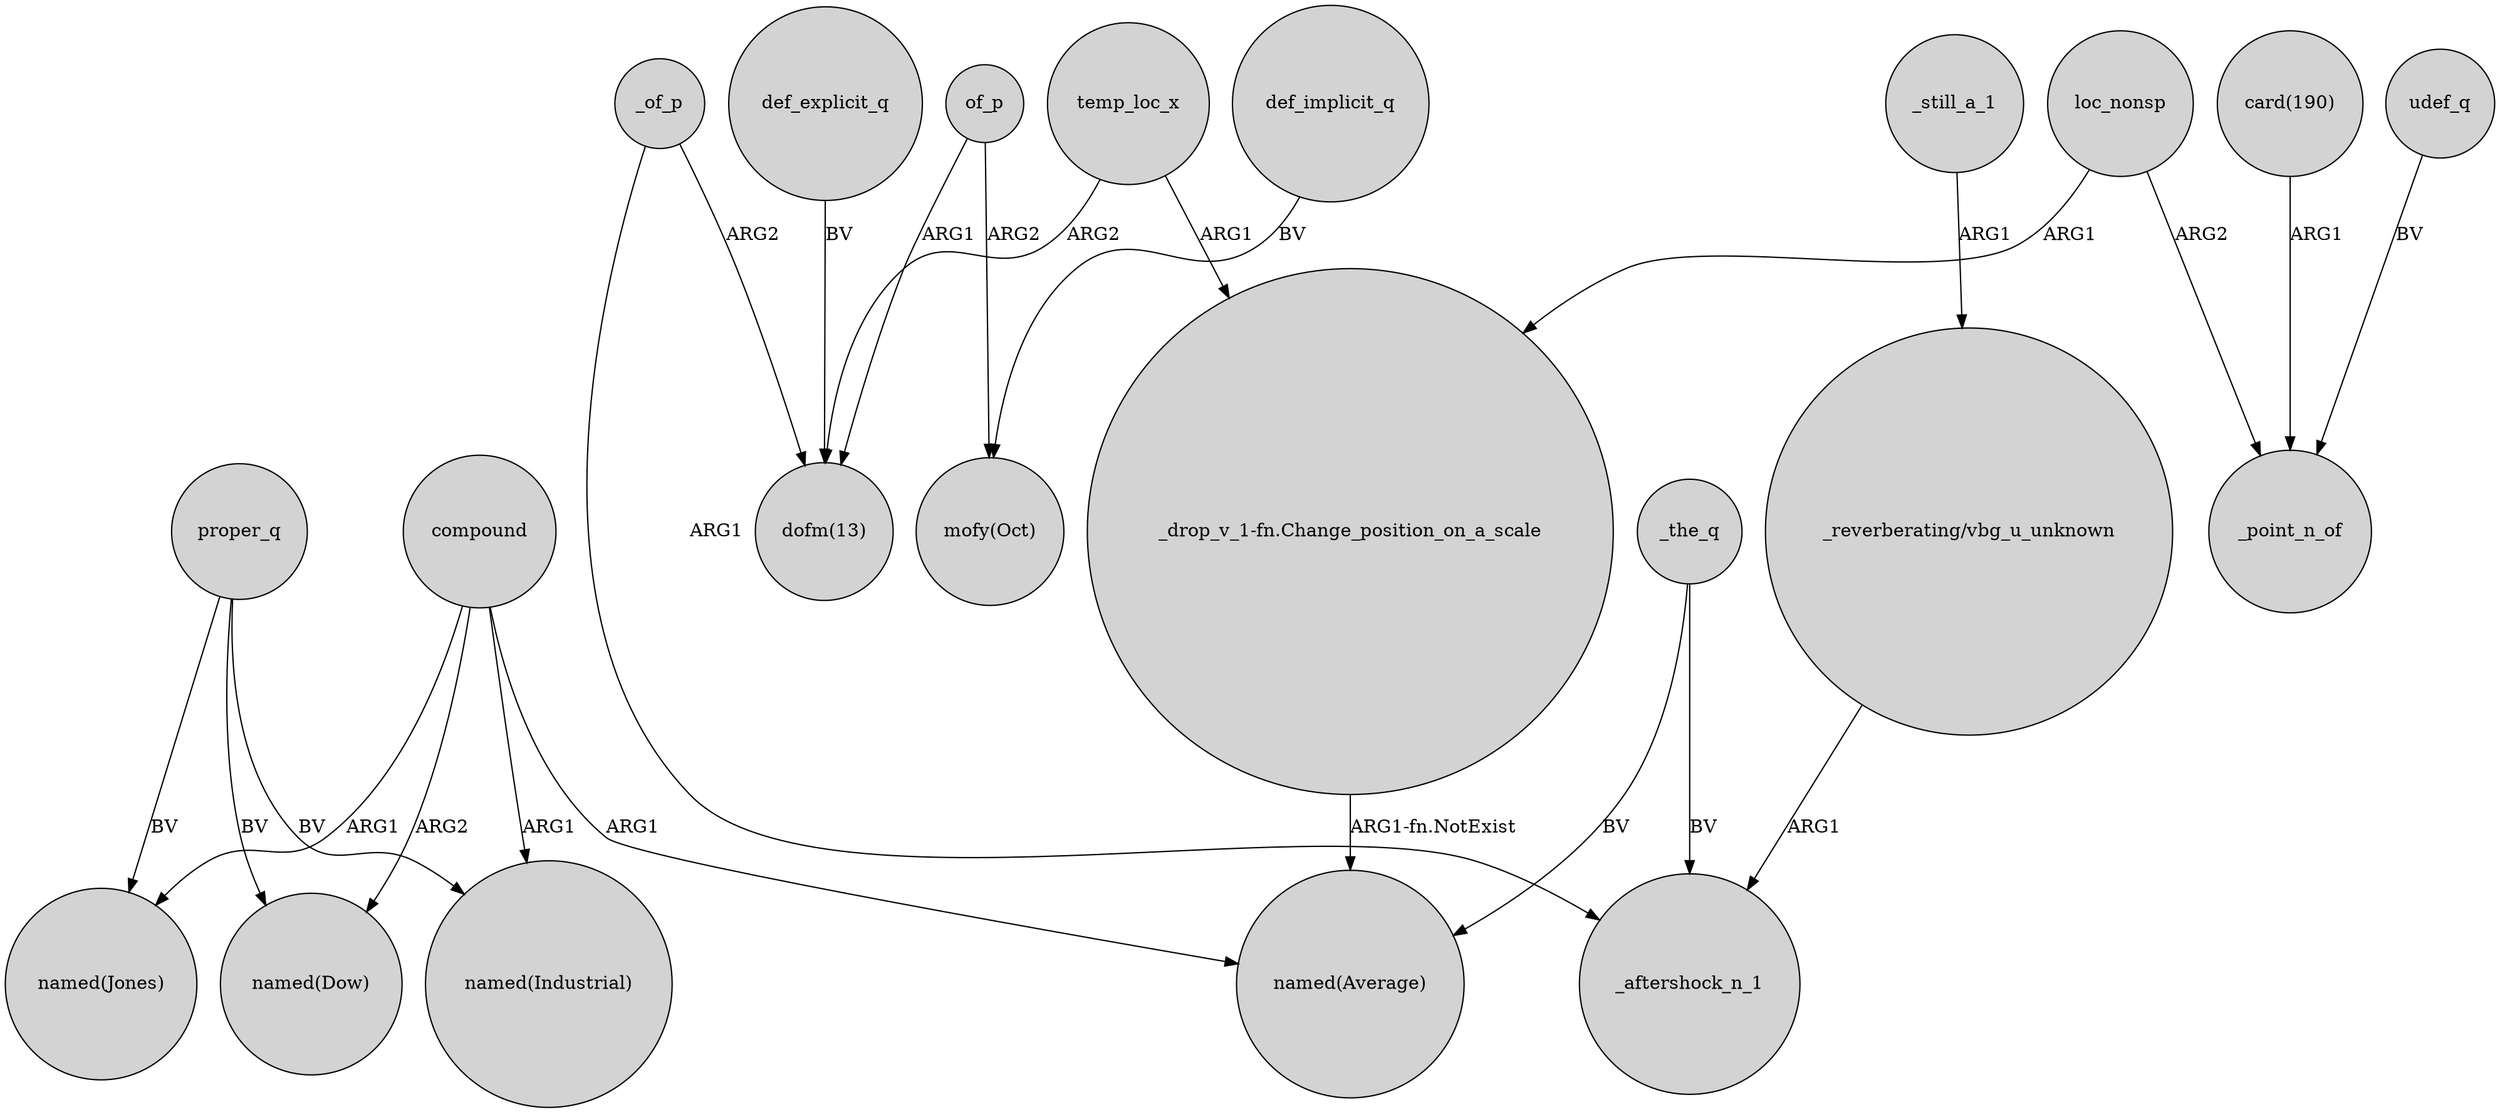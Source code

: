 digraph {
	node [shape=circle style=filled]
	of_p -> "dofm(13)" [label=ARG1]
	compound -> "named(Industrial)" [label=ARG1]
	temp_loc_x -> "_drop_v_1-fn.Change_position_on_a_scale" [label=ARG1]
	_of_p -> _aftershock_n_1 [label=ARG1]
	loc_nonsp -> _point_n_of [label=ARG2]
	def_implicit_q -> "mofy(Oct)" [label=BV]
	compound -> "named(Dow)" [label=ARG2]
	"card(190)" -> _point_n_of [label=ARG1]
	_of_p -> "dofm(13)" [label=ARG2]
	proper_q -> "named(Dow)" [label=BV]
	of_p -> "mofy(Oct)" [label=ARG2]
	_still_a_1 -> "_reverberating/vbg_u_unknown" [label=ARG1]
	_the_q -> _aftershock_n_1 [label=BV]
	compound -> "named(Average)" [label=ARG1]
	loc_nonsp -> "_drop_v_1-fn.Change_position_on_a_scale" [label=ARG1]
	"_drop_v_1-fn.Change_position_on_a_scale" -> "named(Average)" [label="ARG1-fn.NotExist"]
	proper_q -> "named(Industrial)" [label=BV]
	proper_q -> "named(Jones)" [label=BV]
	"_reverberating/vbg_u_unknown" -> _aftershock_n_1 [label=ARG1]
	temp_loc_x -> "dofm(13)" [label=ARG2]
	def_explicit_q -> "dofm(13)" [label=BV]
	compound -> "named(Jones)" [label=ARG1]
	_the_q -> "named(Average)" [label=BV]
	udef_q -> _point_n_of [label=BV]
}
